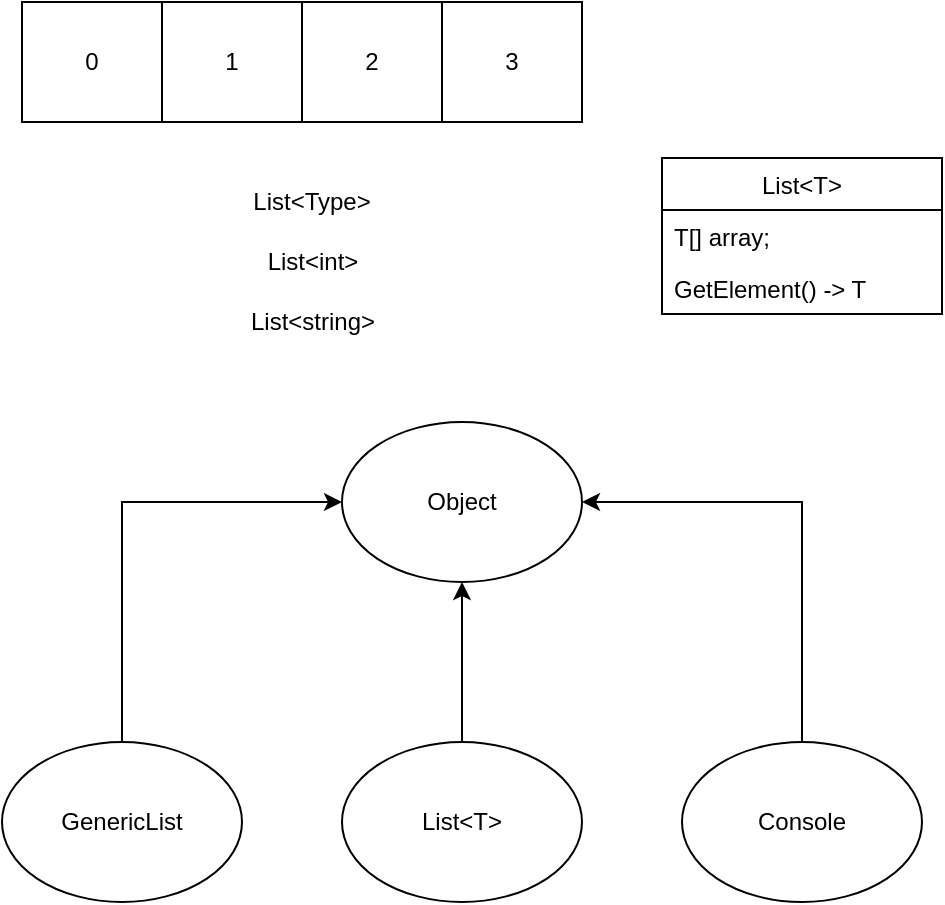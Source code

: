 <mxfile version="14.2.9" type="device"><diagram id="3Bq1AFFyyS6JLIICwk1z" name="Page-1"><mxGraphModel dx="652" dy="402" grid="1" gridSize="10" guides="1" tooltips="1" connect="1" arrows="1" fold="1" page="1" pageScale="1" pageWidth="850" pageHeight="1100" math="0" shadow="0"><root><mxCell id="0"/><mxCell id="1" parent="0"/><mxCell id="u0zpiGA284ENKsh1P8Sq-1" value="0" style="rounded=0;whiteSpace=wrap;html=1;" vertex="1" parent="1"><mxGeometry x="140" y="90" width="70" height="60" as="geometry"/></mxCell><mxCell id="u0zpiGA284ENKsh1P8Sq-2" value="1" style="rounded=0;whiteSpace=wrap;html=1;" vertex="1" parent="1"><mxGeometry x="210" y="90" width="70" height="60" as="geometry"/></mxCell><mxCell id="u0zpiGA284ENKsh1P8Sq-3" value="2" style="rounded=0;whiteSpace=wrap;html=1;" vertex="1" parent="1"><mxGeometry x="280" y="90" width="70" height="60" as="geometry"/></mxCell><mxCell id="u0zpiGA284ENKsh1P8Sq-4" value="3" style="rounded=0;whiteSpace=wrap;html=1;" vertex="1" parent="1"><mxGeometry x="350" y="90" width="70" height="60" as="geometry"/></mxCell><mxCell id="u0zpiGA284ENKsh1P8Sq-5" value="List&amp;lt;Type&amp;gt;" style="text;html=1;strokeColor=none;fillColor=none;align=center;verticalAlign=middle;whiteSpace=wrap;rounded=0;" vertex="1" parent="1"><mxGeometry x="240" y="180" width="90" height="20" as="geometry"/></mxCell><mxCell id="u0zpiGA284ENKsh1P8Sq-6" value="List&amp;lt;int&amp;gt;" style="text;html=1;align=center;verticalAlign=middle;resizable=0;points=[];autosize=1;" vertex="1" parent="1"><mxGeometry x="255" y="210" width="60" height="20" as="geometry"/></mxCell><mxCell id="u0zpiGA284ENKsh1P8Sq-7" value="List&amp;lt;string&amp;gt;" style="text;html=1;align=center;verticalAlign=middle;resizable=0;points=[];autosize=1;" vertex="1" parent="1"><mxGeometry x="245" y="240" width="80" height="20" as="geometry"/></mxCell><mxCell id="u0zpiGA284ENKsh1P8Sq-8" value="List&lt;T&gt;" style="swimlane;fontStyle=0;childLayout=stackLayout;horizontal=1;startSize=26;fillColor=none;horizontalStack=0;resizeParent=1;resizeParentMax=0;resizeLast=0;collapsible=1;marginBottom=0;" vertex="1" parent="1"><mxGeometry x="460" y="168" width="140" height="78" as="geometry"/></mxCell><mxCell id="u0zpiGA284ENKsh1P8Sq-9" value="T[] array;" style="text;strokeColor=none;fillColor=none;align=left;verticalAlign=top;spacingLeft=4;spacingRight=4;overflow=hidden;rotatable=0;points=[[0,0.5],[1,0.5]];portConstraint=eastwest;" vertex="1" parent="u0zpiGA284ENKsh1P8Sq-8"><mxGeometry y="26" width="140" height="26" as="geometry"/></mxCell><mxCell id="u0zpiGA284ENKsh1P8Sq-10" value="GetElement() -&gt; T" style="text;strokeColor=none;fillColor=none;align=left;verticalAlign=top;spacingLeft=4;spacingRight=4;overflow=hidden;rotatable=0;points=[[0,0.5],[1,0.5]];portConstraint=eastwest;" vertex="1" parent="u0zpiGA284ENKsh1P8Sq-8"><mxGeometry y="52" width="140" height="26" as="geometry"/></mxCell><mxCell id="u0zpiGA284ENKsh1P8Sq-12" value="Object" style="ellipse;whiteSpace=wrap;html=1;" vertex="1" parent="1"><mxGeometry x="300" y="300" width="120" height="80" as="geometry"/></mxCell><mxCell id="u0zpiGA284ENKsh1P8Sq-16" style="edgeStyle=orthogonalEdgeStyle;rounded=0;orthogonalLoop=1;jettySize=auto;html=1;" edge="1" parent="1" source="u0zpiGA284ENKsh1P8Sq-13" target="u0zpiGA284ENKsh1P8Sq-12"><mxGeometry relative="1" as="geometry"><Array as="points"><mxPoint x="190" y="340"/></Array></mxGeometry></mxCell><mxCell id="u0zpiGA284ENKsh1P8Sq-13" value="GenericList" style="ellipse;whiteSpace=wrap;html=1;" vertex="1" parent="1"><mxGeometry x="130" y="460" width="120" height="80" as="geometry"/></mxCell><mxCell id="u0zpiGA284ENKsh1P8Sq-18" style="edgeStyle=orthogonalEdgeStyle;rounded=0;orthogonalLoop=1;jettySize=auto;html=1;entryX=0.5;entryY=1;entryDx=0;entryDy=0;" edge="1" parent="1" source="u0zpiGA284ENKsh1P8Sq-14" target="u0zpiGA284ENKsh1P8Sq-12"><mxGeometry relative="1" as="geometry"/></mxCell><mxCell id="u0zpiGA284ENKsh1P8Sq-14" value="List&amp;lt;T&amp;gt;" style="ellipse;whiteSpace=wrap;html=1;" vertex="1" parent="1"><mxGeometry x="300" y="460" width="120" height="80" as="geometry"/></mxCell><mxCell id="u0zpiGA284ENKsh1P8Sq-19" style="edgeStyle=orthogonalEdgeStyle;rounded=0;orthogonalLoop=1;jettySize=auto;html=1;entryX=1;entryY=0.5;entryDx=0;entryDy=0;" edge="1" parent="1" source="u0zpiGA284ENKsh1P8Sq-15" target="u0zpiGA284ENKsh1P8Sq-12"><mxGeometry relative="1" as="geometry"><Array as="points"><mxPoint x="530" y="500"/><mxPoint x="530" y="340"/></Array></mxGeometry></mxCell><mxCell id="u0zpiGA284ENKsh1P8Sq-15" value="Console" style="ellipse;whiteSpace=wrap;html=1;" vertex="1" parent="1"><mxGeometry x="470" y="460" width="120" height="80" as="geometry"/></mxCell></root></mxGraphModel></diagram></mxfile>